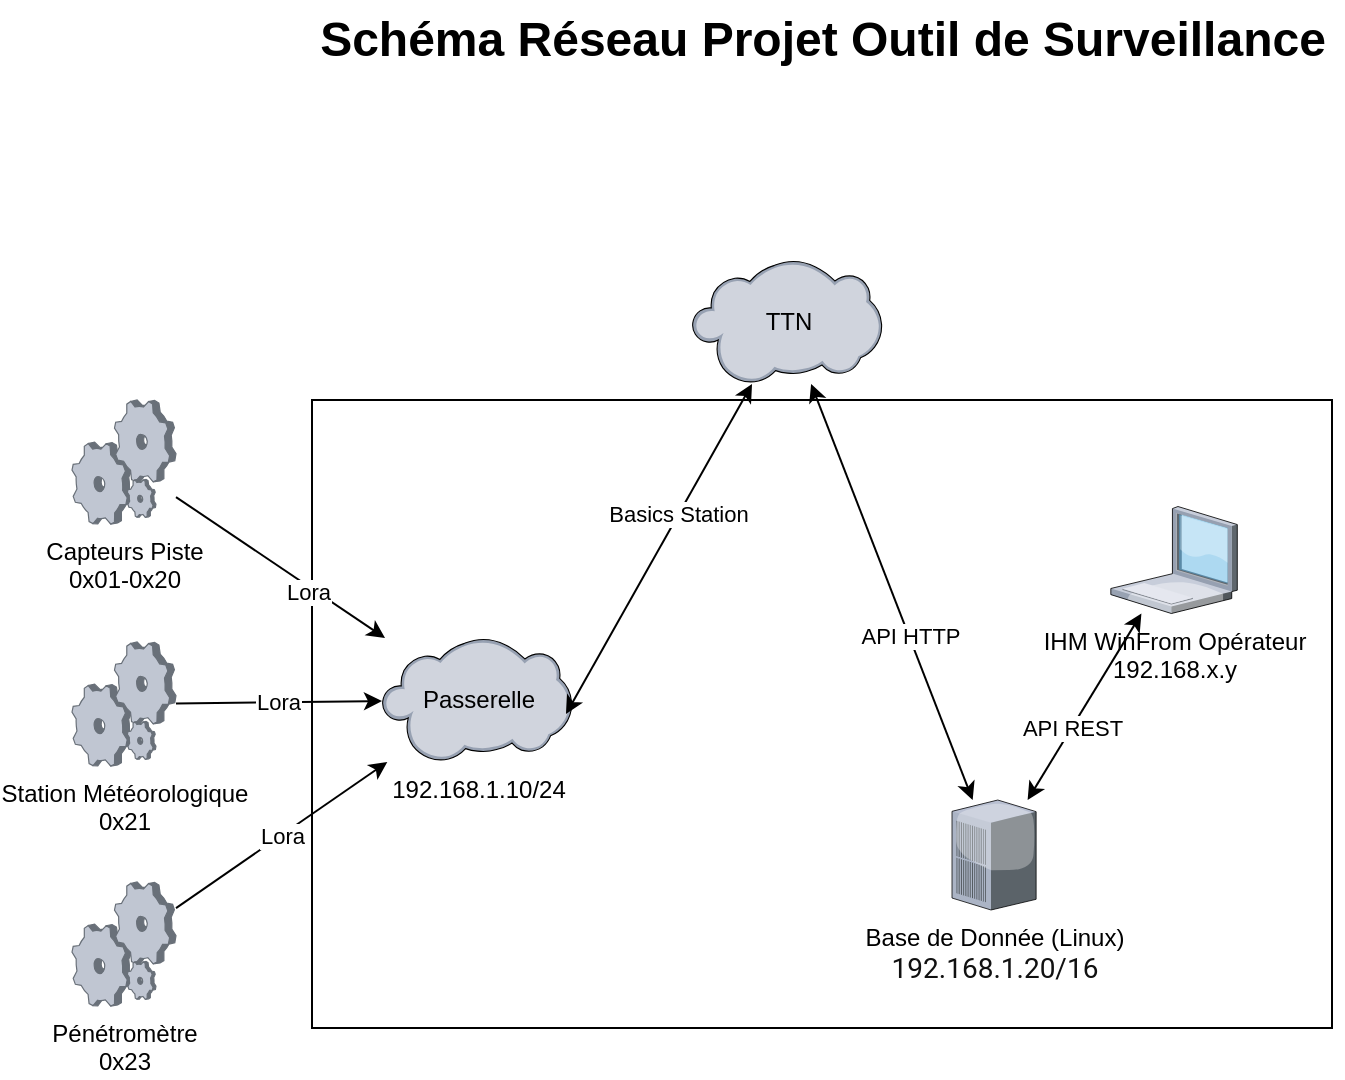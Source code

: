 <mxfile version="26.0.10">
  <diagram name="Page-1" id="e3a06f82-3646-2815-327d-82caf3d4e204">
    <mxGraphModel dx="1195" dy="643" grid="1" gridSize="10" guides="1" tooltips="1" connect="1" arrows="1" fold="1" page="1" pageScale="1.5" pageWidth="1169" pageHeight="826" background="none" math="0" shadow="0">
      <root>
        <mxCell id="0" style=";html=1;" />
        <mxCell id="1" style=";html=1;" parent="0" />
        <mxCell id="jol3JifbEh89Kw-O4knA-56" value="" style="rounded=0;whiteSpace=wrap;html=1;" parent="1" vertex="1">
          <mxGeometry x="1310" y="300" width="510" height="314" as="geometry" />
        </mxCell>
        <mxCell id="6a7d8f32e03d9370-62" value="Schéma Réseau Projet Outil de Surveillance" style="text;strokeColor=none;fillColor=none;html=1;fontSize=24;fontStyle=1;verticalAlign=middle;align=center;" parent="1" vertex="1">
          <mxGeometry x="1304.5" y="100" width="521" height="40" as="geometry" />
        </mxCell>
        <mxCell id="jol3JifbEh89Kw-O4knA-2" value="IHM WinFrom Opérateur&lt;div&gt;192.168.x.y&lt;/div&gt;" style="verticalLabelPosition=bottom;sketch=0;aspect=fixed;html=1;verticalAlign=top;strokeColor=none;align=center;outlineConnect=0;shape=mxgraph.citrix.laptop_1;" parent="1" vertex="1">
          <mxGeometry x="1709.415" y="353.25" width="63.23" height="53.5" as="geometry" />
        </mxCell>
        <mxCell id="jol3JifbEh89Kw-O4knA-6" value="Capteurs Piste&lt;div&gt;0x01-0x20&lt;/div&gt;" style="verticalLabelPosition=bottom;sketch=0;aspect=fixed;html=1;verticalAlign=top;strokeColor=none;align=center;outlineConnect=0;shape=mxgraph.citrix.process;" parent="1" vertex="1">
          <mxGeometry x="1190" y="300" width="52" height="62" as="geometry" />
        </mxCell>
        <mxCell id="jol3JifbEh89Kw-O4knA-7" value="Station Météorologique&lt;br&gt;0x21&lt;br&gt;&lt;div&gt;&lt;br&gt;&lt;/div&gt;" style="verticalLabelPosition=bottom;sketch=0;aspect=fixed;html=1;verticalAlign=top;strokeColor=none;align=center;outlineConnect=0;shape=mxgraph.citrix.process;" parent="1" vertex="1">
          <mxGeometry x="1190" y="421" width="52" height="62" as="geometry" />
        </mxCell>
        <mxCell id="jol3JifbEh89Kw-O4knA-8" value="Pénétromètre&lt;div&gt;0x23&lt;/div&gt;" style="verticalLabelPosition=bottom;sketch=0;aspect=fixed;html=1;verticalAlign=top;strokeColor=none;align=center;outlineConnect=0;shape=mxgraph.citrix.process;" parent="1" vertex="1">
          <mxGeometry x="1190" y="541" width="52" height="62" as="geometry" />
        </mxCell>
        <mxCell id="jol3JifbEh89Kw-O4knA-10" value="192.168.1.10/24" style="verticalLabelPosition=bottom;sketch=0;aspect=fixed;html=1;verticalAlign=top;strokeColor=none;align=center;outlineConnect=0;shape=mxgraph.citrix.cloud;" parent="1" vertex="1">
          <mxGeometry x="1345" y="419" width="95" height="62" as="geometry" />
        </mxCell>
        <mxCell id="jol3JifbEh89Kw-O4knA-29" value="Passerelle" style="text;html=1;align=center;verticalAlign=middle;resizable=0;points=[];autosize=1;strokeColor=none;fillColor=none;" parent="1" vertex="1">
          <mxGeometry x="1352.5" y="435" width="80" height="30" as="geometry" />
        </mxCell>
        <mxCell id="jol3JifbEh89Kw-O4knA-62" value="Lora" style="endArrow=classic;html=1;rounded=0;" parent="1" source="jol3JifbEh89Kw-O4knA-8" target="jol3JifbEh89Kw-O4knA-10" edge="1">
          <mxGeometry width="50" height="50" relative="1" as="geometry">
            <mxPoint x="1560" y="560" as="sourcePoint" />
            <mxPoint x="1610" y="510" as="targetPoint" />
          </mxGeometry>
        </mxCell>
        <mxCell id="jol3JifbEh89Kw-O4knA-63" value="Lora" style="endArrow=classic;html=1;rounded=0;" parent="1" source="jol3JifbEh89Kw-O4knA-7" target="jol3JifbEh89Kw-O4knA-10" edge="1">
          <mxGeometry width="50" height="50" relative="1" as="geometry">
            <mxPoint x="1560" y="560" as="sourcePoint" />
            <mxPoint x="1610" y="510" as="targetPoint" />
          </mxGeometry>
        </mxCell>
        <mxCell id="jol3JifbEh89Kw-O4knA-64" value="" style="endArrow=classic;html=1;rounded=0;" parent="1" source="jol3JifbEh89Kw-O4knA-6" target="jol3JifbEh89Kw-O4knA-10" edge="1">
          <mxGeometry width="50" height="50" relative="1" as="geometry">
            <mxPoint x="1560" y="560" as="sourcePoint" />
            <mxPoint x="1610" y="510" as="targetPoint" />
          </mxGeometry>
        </mxCell>
        <mxCell id="jol3JifbEh89Kw-O4knA-65" value="Lora" style="edgeLabel;html=1;align=center;verticalAlign=middle;resizable=0;points=[];" parent="jol3JifbEh89Kw-O4knA-64" vertex="1" connectable="0">
          <mxGeometry x="0.293" y="-3" relative="1" as="geometry">
            <mxPoint y="-1" as="offset" />
          </mxGeometry>
        </mxCell>
        <mxCell id="_o-MiO4tnpfckhdL8MOe-2" value="Base de Donnée (Linux)&lt;br&gt;&lt;div&gt;&lt;span style=&quot;color: rgb(17, 17, 17); font-family: Roboto, Helvetica, sans-serif; font-size: 14px; text-align: left; text-wrap-mode: wrap; background-color: rgb(255, 255, 255);&quot;&gt;192.168.1.20/16&lt;/span&gt;&lt;/div&gt;" style="verticalLabelPosition=bottom;sketch=0;aspect=fixed;html=1;verticalAlign=top;strokeColor=none;align=center;outlineConnect=0;shape=mxgraph.citrix.pbx_server;" parent="1" vertex="1">
          <mxGeometry x="1630.0" y="500" width="42.06" height="55" as="geometry" />
        </mxCell>
        <mxCell id="_o-MiO4tnpfckhdL8MOe-12" value="API REST" style="endArrow=classic;startArrow=classic;html=1;rounded=0;" parent="1" source="jol3JifbEh89Kw-O4knA-2" target="_o-MiO4tnpfckhdL8MOe-2" edge="1">
          <mxGeometry x="0.216" width="50" height="50" relative="1" as="geometry">
            <mxPoint x="1710" y="500" as="sourcePoint" />
            <mxPoint x="1817" y="389" as="targetPoint" />
            <mxPoint as="offset" />
          </mxGeometry>
        </mxCell>
        <mxCell id="knzOVHaRc_VOX6EdOv9N-1" value="" style="verticalLabelPosition=bottom;sketch=0;aspect=fixed;html=1;verticalAlign=top;strokeColor=none;align=center;outlineConnect=0;shape=mxgraph.citrix.cloud;" vertex="1" parent="1">
          <mxGeometry x="1500" y="230" width="95" height="62" as="geometry" />
        </mxCell>
        <mxCell id="knzOVHaRc_VOX6EdOv9N-2" value="TTN" style="text;html=1;align=center;verticalAlign=middle;resizable=0;points=[];autosize=1;strokeColor=none;fillColor=none;" vertex="1" parent="1">
          <mxGeometry x="1522.5" y="246" width="50" height="30" as="geometry" />
        </mxCell>
        <mxCell id="knzOVHaRc_VOX6EdOv9N-3" value="API HTTP" style="endArrow=classic;startArrow=classic;html=1;rounded=0;" edge="1" parent="1" source="knzOVHaRc_VOX6EdOv9N-1" target="_o-MiO4tnpfckhdL8MOe-2">
          <mxGeometry x="0.216" width="50" height="50" relative="1" as="geometry">
            <mxPoint x="1630" y="472" as="sourcePoint" />
            <mxPoint x="1630" y="565" as="targetPoint" />
            <mxPoint as="offset" />
          </mxGeometry>
        </mxCell>
        <mxCell id="knzOVHaRc_VOX6EdOv9N-4" value="Basics Station" style="endArrow=classic;startArrow=classic;html=1;rounded=0;exitX=1.056;exitY=0.733;exitDx=0;exitDy=0;exitPerimeter=0;" edge="1" parent="1" source="jol3JifbEh89Kw-O4knA-29" target="knzOVHaRc_VOX6EdOv9N-1">
          <mxGeometry x="0.216" width="50" height="50" relative="1" as="geometry">
            <mxPoint x="1480" y="483" as="sourcePoint" />
            <mxPoint x="1480" y="576" as="targetPoint" />
            <mxPoint as="offset" />
          </mxGeometry>
        </mxCell>
      </root>
    </mxGraphModel>
  </diagram>
</mxfile>
